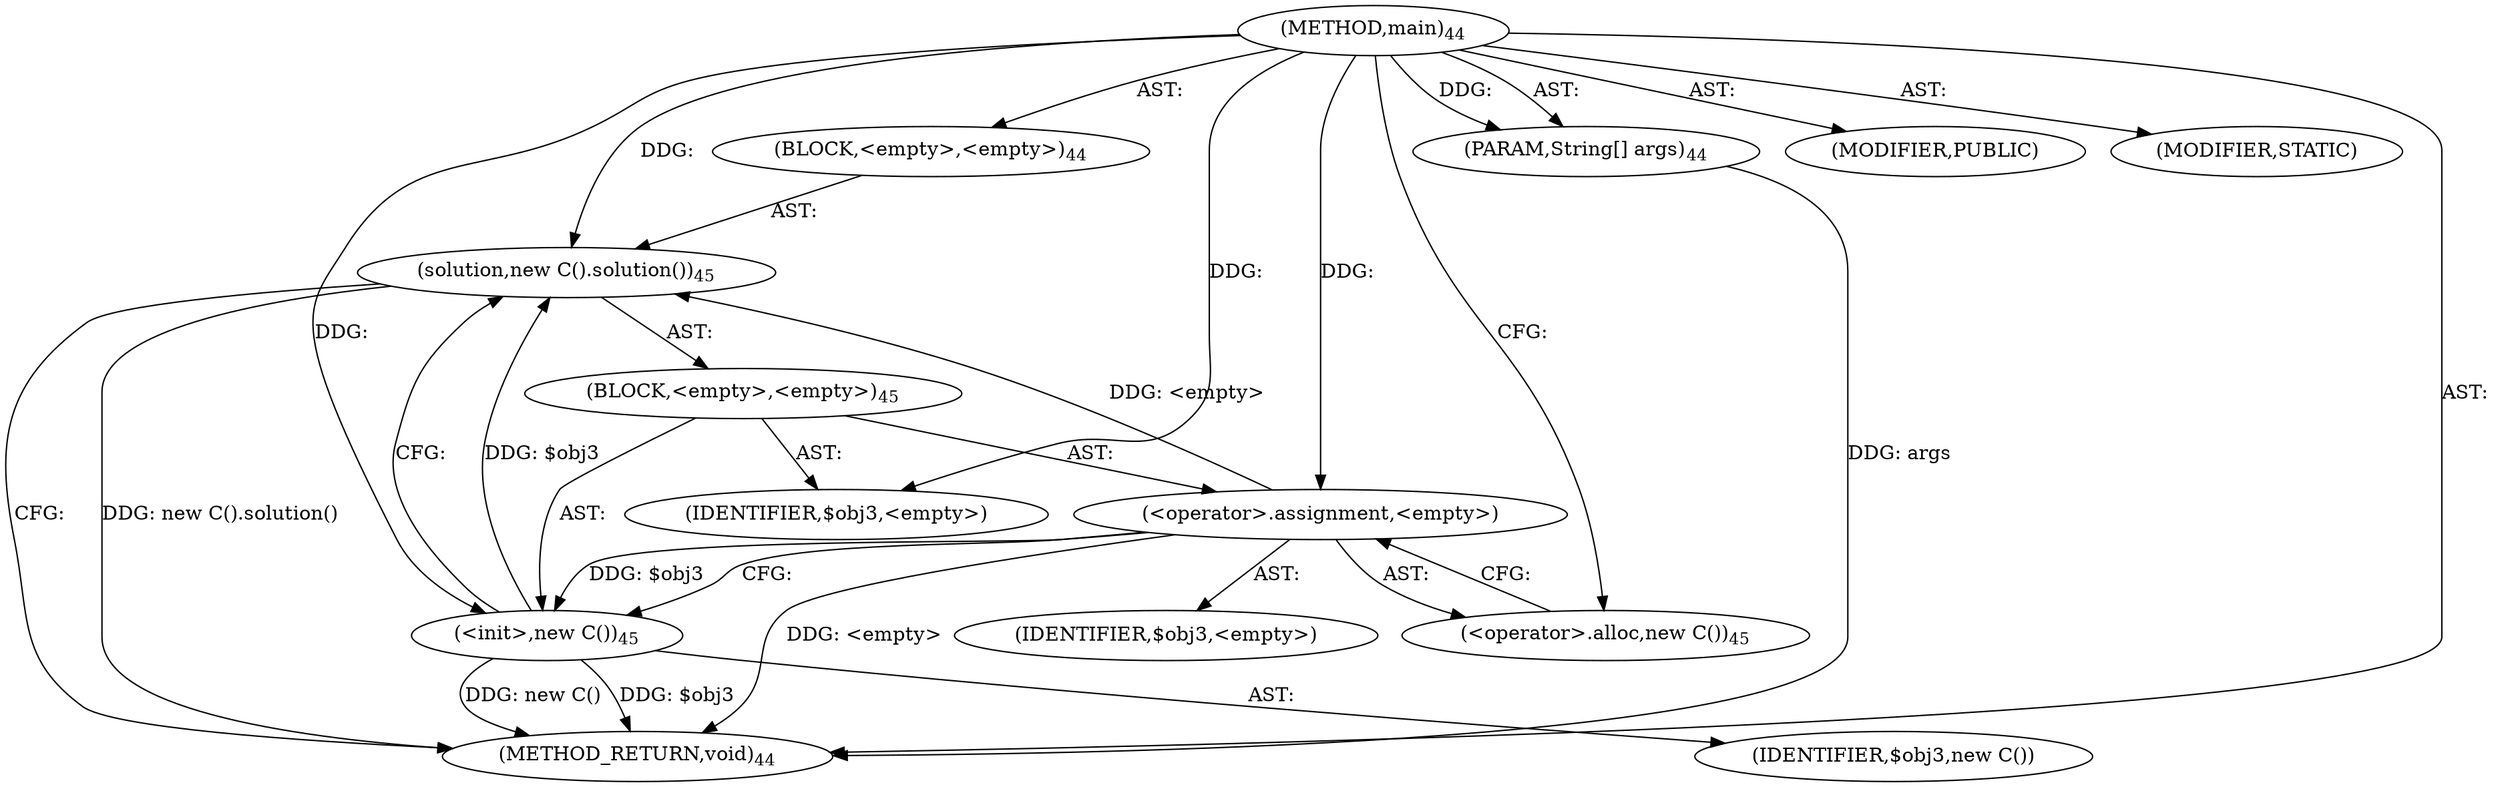 digraph "main" {  
"154" [label = <(METHOD,main)<SUB>44</SUB>> ]
"155" [label = <(PARAM,String[] args)<SUB>44</SUB>> ]
"156" [label = <(BLOCK,&lt;empty&gt;,&lt;empty&gt;)<SUB>44</SUB>> ]
"157" [label = <(solution,new C().solution())<SUB>45</SUB>> ]
"158" [label = <(BLOCK,&lt;empty&gt;,&lt;empty&gt;)<SUB>45</SUB>> ]
"159" [label = <(&lt;operator&gt;.assignment,&lt;empty&gt;)> ]
"160" [label = <(IDENTIFIER,$obj3,&lt;empty&gt;)> ]
"161" [label = <(&lt;operator&gt;.alloc,new C())<SUB>45</SUB>> ]
"162" [label = <(&lt;init&gt;,new C())<SUB>45</SUB>> ]
"163" [label = <(IDENTIFIER,$obj3,new C())> ]
"164" [label = <(IDENTIFIER,$obj3,&lt;empty&gt;)> ]
"165" [label = <(MODIFIER,PUBLIC)> ]
"166" [label = <(MODIFIER,STATIC)> ]
"167" [label = <(METHOD_RETURN,void)<SUB>44</SUB>> ]
  "154" -> "155"  [ label = "AST: "] 
  "154" -> "156"  [ label = "AST: "] 
  "154" -> "165"  [ label = "AST: "] 
  "154" -> "166"  [ label = "AST: "] 
  "154" -> "167"  [ label = "AST: "] 
  "156" -> "157"  [ label = "AST: "] 
  "157" -> "158"  [ label = "AST: "] 
  "158" -> "159"  [ label = "AST: "] 
  "158" -> "162"  [ label = "AST: "] 
  "158" -> "164"  [ label = "AST: "] 
  "159" -> "160"  [ label = "AST: "] 
  "159" -> "161"  [ label = "AST: "] 
  "162" -> "163"  [ label = "AST: "] 
  "157" -> "167"  [ label = "CFG: "] 
  "159" -> "162"  [ label = "CFG: "] 
  "162" -> "157"  [ label = "CFG: "] 
  "161" -> "159"  [ label = "CFG: "] 
  "154" -> "161"  [ label = "CFG: "] 
  "155" -> "167"  [ label = "DDG: args"] 
  "159" -> "167"  [ label = "DDG: &lt;empty&gt;"] 
  "162" -> "167"  [ label = "DDG: $obj3"] 
  "162" -> "167"  [ label = "DDG: new C()"] 
  "157" -> "167"  [ label = "DDG: new C().solution()"] 
  "154" -> "155"  [ label = "DDG: "] 
  "159" -> "157"  [ label = "DDG: &lt;empty&gt;"] 
  "162" -> "157"  [ label = "DDG: $obj3"] 
  "154" -> "157"  [ label = "DDG: "] 
  "154" -> "159"  [ label = "DDG: "] 
  "154" -> "164"  [ label = "DDG: "] 
  "159" -> "162"  [ label = "DDG: $obj3"] 
  "154" -> "162"  [ label = "DDG: "] 
}
